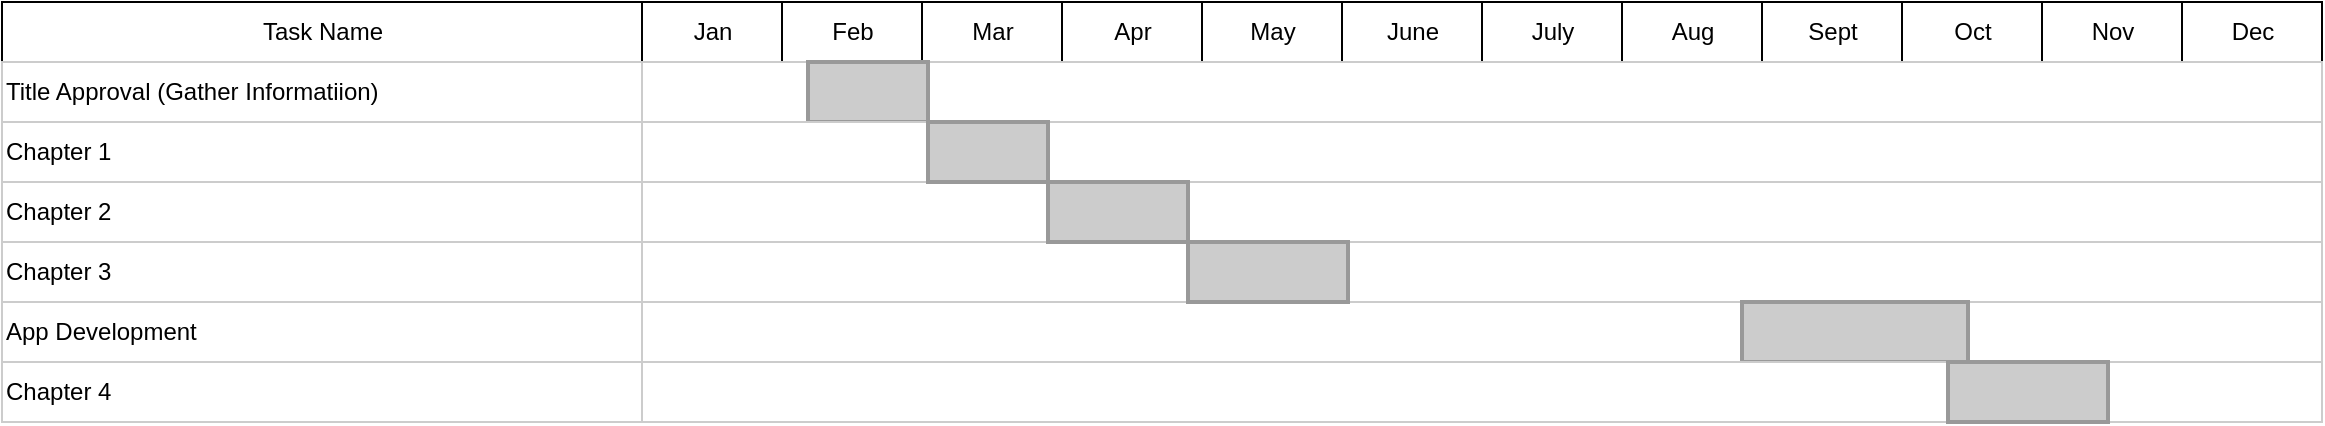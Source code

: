<mxfile version="21.6.8" type="device">
  <diagram name="Page-1" id="fc2ac565-0d4e-3f0d-88b0-a54af1634ed7">
    <mxGraphModel dx="1418" dy="906" grid="1" gridSize="10" guides="1" tooltips="1" connect="0" arrows="1" fold="1" page="1" pageScale="1.5" pageWidth="1169" pageHeight="827" background="none" math="0" shadow="0">
      <root>
        <mxCell id="0" style=";html=1;" />
        <mxCell id="1" style=";html=1;" parent="0" />
        <mxCell id="2" value="Task Name" style="strokeWidth=1;fontStyle=0;html=1;" parent="1" vertex="1">
          <mxGeometry x="297" y="290" width="320" height="30" as="geometry" />
        </mxCell>
        <mxCell id="67c90442a009f359-290" value="Title Approval (Gather Informatiion)" style="align=left;strokeColor=#CCCCCC;html=1;" parent="1" vertex="1">
          <mxGeometry x="297.0" y="320.0" width="320.0" height="30" as="geometry" />
        </mxCell>
        <mxCell id="4" value="Jan" style="strokeWidth=1;fontStyle=0;html=1;" parent="1" vertex="1">
          <mxGeometry x="617" y="290" width="70" height="30" as="geometry" />
        </mxCell>
        <mxCell id="67c90442a009f359-278" value="Feb" style="strokeWidth=1;fontStyle=0;html=1;" parent="1" vertex="1">
          <mxGeometry x="687" y="290" width="70" height="30" as="geometry" />
        </mxCell>
        <mxCell id="67c90442a009f359-279" value="Mar" style="strokeWidth=1;fontStyle=0;html=1;" parent="1" vertex="1">
          <mxGeometry x="757" y="290" width="70" height="30" as="geometry" />
        </mxCell>
        <mxCell id="67c90442a009f359-280" value="Apr" style="strokeWidth=1;fontStyle=0;html=1;" parent="1" vertex="1">
          <mxGeometry x="827" y="290" width="70" height="30" as="geometry" />
        </mxCell>
        <mxCell id="67c90442a009f359-281" value="May" style="strokeWidth=1;fontStyle=0;html=1;" parent="1" vertex="1">
          <mxGeometry x="897" y="290" width="70" height="30" as="geometry" />
        </mxCell>
        <mxCell id="67c90442a009f359-282" value="June" style="strokeWidth=1;fontStyle=0;html=1;" parent="1" vertex="1">
          <mxGeometry x="967" y="290" width="70" height="30" as="geometry" />
        </mxCell>
        <mxCell id="67c90442a009f359-283" value="July" style="strokeWidth=1;fontStyle=0;html=1;" parent="1" vertex="1">
          <mxGeometry x="1037" y="290" width="70" height="30" as="geometry" />
        </mxCell>
        <mxCell id="67c90442a009f359-284" value="Aug" style="strokeWidth=1;fontStyle=0;html=1;" parent="1" vertex="1">
          <mxGeometry x="1107" y="290" width="70" height="30" as="geometry" />
        </mxCell>
        <mxCell id="67c90442a009f359-285" value="Sept" style="strokeWidth=1;fontStyle=0;html=1;" parent="1" vertex="1">
          <mxGeometry x="1177" y="290" width="70" height="30" as="geometry" />
        </mxCell>
        <mxCell id="67c90442a009f359-286" value="Oct" style="strokeWidth=1;fontStyle=0;html=1;" parent="1" vertex="1">
          <mxGeometry x="1247" y="290" width="70" height="30" as="geometry" />
        </mxCell>
        <mxCell id="67c90442a009f359-287" value="Nov" style="strokeWidth=1;fontStyle=0;html=1;" parent="1" vertex="1">
          <mxGeometry x="1317" y="290" width="70" height="30" as="geometry" />
        </mxCell>
        <mxCell id="67c90442a009f359-288" value="Dec" style="strokeWidth=1;fontStyle=0;html=1;" parent="1" vertex="1">
          <mxGeometry x="1387" y="290" width="70" height="30" as="geometry" />
        </mxCell>
        <mxCell id="67c90442a009f359-298" value="" style="align=left;strokeColor=#CCCCCC;html=1;" parent="1" vertex="1">
          <mxGeometry x="617" y="320" width="840" height="30" as="geometry" />
        </mxCell>
        <mxCell id="67c90442a009f359-299" value="" style="whiteSpace=wrap;html=1;strokeWidth=2;fillColor=#CCCCCC;gradientColor=none;fontSize=14;align=center;strokeColor=#999999;" parent="1" vertex="1">
          <mxGeometry x="700" y="320" width="60" height="30" as="geometry" />
        </mxCell>
        <mxCell id="SwtLhn9vPLhsi7NcjeYA-110" value="Chapter 1&amp;nbsp;" style="align=left;strokeColor=#CCCCCC;html=1;" vertex="1" parent="1">
          <mxGeometry x="297.0" y="350.0" width="320.0" height="30" as="geometry" />
        </mxCell>
        <mxCell id="SwtLhn9vPLhsi7NcjeYA-111" value="" style="align=left;strokeColor=#CCCCCC;html=1;" vertex="1" parent="1">
          <mxGeometry x="617" y="350" width="840" height="30" as="geometry" />
        </mxCell>
        <mxCell id="SwtLhn9vPLhsi7NcjeYA-112" value="" style="align=left;strokeColor=#CCCCCC;html=1;" vertex="1" parent="1">
          <mxGeometry x="617" y="380" width="840" height="30" as="geometry" />
        </mxCell>
        <mxCell id="SwtLhn9vPLhsi7NcjeYA-113" value="" style="align=left;strokeColor=#CCCCCC;html=1;" vertex="1" parent="1">
          <mxGeometry x="617" y="410" width="840" height="30" as="geometry" />
        </mxCell>
        <mxCell id="SwtLhn9vPLhsi7NcjeYA-114" value="Chapter 2&amp;nbsp;" style="align=left;strokeColor=#CCCCCC;html=1;" vertex="1" parent="1">
          <mxGeometry x="297.0" y="380.0" width="320.0" height="30" as="geometry" />
        </mxCell>
        <mxCell id="SwtLhn9vPLhsi7NcjeYA-115" value="Chapter 3" style="align=left;strokeColor=#CCCCCC;html=1;" vertex="1" parent="1">
          <mxGeometry x="297.0" y="410.0" width="320.0" height="30" as="geometry" />
        </mxCell>
        <mxCell id="SwtLhn9vPLhsi7NcjeYA-116" value="App Development&amp;nbsp;" style="align=left;strokeColor=#CCCCCC;html=1;" vertex="1" parent="1">
          <mxGeometry x="297.0" y="440.0" width="320.0" height="30" as="geometry" />
        </mxCell>
        <mxCell id="SwtLhn9vPLhsi7NcjeYA-117" value="" style="align=left;strokeColor=#CCCCCC;html=1;" vertex="1" parent="1">
          <mxGeometry x="617" y="440" width="840" height="30" as="geometry" />
        </mxCell>
        <mxCell id="SwtLhn9vPLhsi7NcjeYA-123" value="" style="whiteSpace=wrap;html=1;strokeWidth=2;fillColor=#CCCCCC;gradientColor=none;fontSize=14;align=center;strokeColor=#999999;" vertex="1" parent="1">
          <mxGeometry x="760" y="350" width="60" height="30" as="geometry" />
        </mxCell>
        <mxCell id="SwtLhn9vPLhsi7NcjeYA-124" value="" style="whiteSpace=wrap;html=1;strokeWidth=2;fillColor=#CCCCCC;gradientColor=none;fontSize=14;align=center;strokeColor=#999999;" vertex="1" parent="1">
          <mxGeometry x="820" y="380" width="70" height="30" as="geometry" />
        </mxCell>
        <mxCell id="SwtLhn9vPLhsi7NcjeYA-125" value="" style="whiteSpace=wrap;html=1;strokeWidth=2;fillColor=#CCCCCC;gradientColor=none;fontSize=14;align=center;strokeColor=#999999;" vertex="1" parent="1">
          <mxGeometry x="890" y="410" width="80" height="30" as="geometry" />
        </mxCell>
        <mxCell id="SwtLhn9vPLhsi7NcjeYA-126" value="" style="whiteSpace=wrap;html=1;strokeWidth=2;fillColor=#CCCCCC;gradientColor=none;fontSize=14;align=center;strokeColor=#999999;" vertex="1" parent="1">
          <mxGeometry x="1167" y="440" width="113" height="30" as="geometry" />
        </mxCell>
        <mxCell id="SwtLhn9vPLhsi7NcjeYA-127" value="" style="align=left;strokeColor=#CCCCCC;html=1;" vertex="1" parent="1">
          <mxGeometry x="617" y="470" width="840" height="30" as="geometry" />
        </mxCell>
        <mxCell id="SwtLhn9vPLhsi7NcjeYA-128" value="Chapter 4" style="align=left;strokeColor=#CCCCCC;html=1;" vertex="1" parent="1">
          <mxGeometry x="297.0" y="470.0" width="320.0" height="30" as="geometry" />
        </mxCell>
        <mxCell id="SwtLhn9vPLhsi7NcjeYA-129" value="" style="whiteSpace=wrap;html=1;strokeWidth=2;fillColor=#CCCCCC;gradientColor=none;fontSize=14;align=center;strokeColor=#999999;" vertex="1" parent="1">
          <mxGeometry x="1270" y="470" width="80" height="30" as="geometry" />
        </mxCell>
      </root>
    </mxGraphModel>
  </diagram>
</mxfile>
